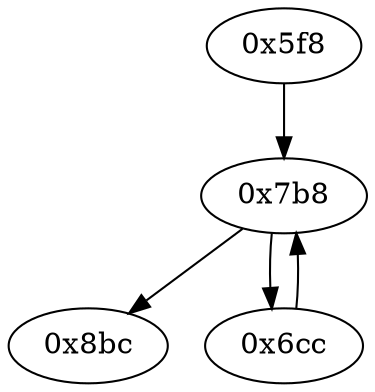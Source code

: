 strict digraph "" {
	graph ["edge"="{}",
		file="/Users/mark/Documents/deobfus-2019-ccs/ALL-CFG/small-programs/16b-1-2-1-1-dc-1-1-0/1528_recovered.dot",
		"graph"="{u'file': u'/Users/mark/Documents/deobfus-2019-ccs/ALL-CFG/small-programs/16b-1-2-1-1-dc-1-1-0/1528_recovered.dot'}",
		"node"="{u'opcode': u''}"
	];
	"0x8bc"	 [opcode="[u'ldr', u'ldr', u'add', u'bl', u'mov', u'sub', u'pop']"];
	"0x7b8"	 [opcode="[u'ldr', u'str', u'str', u'ldr', u'ldr', u'sub', u'ldr', u'mul', u'eor', u'and', u'mov', u'mov', u'cmp', u'mov', u'cmp', u'mov', \
u'mov', u'cmp', u'mov', u'mov', u'teq', u'mov', u'b']"];
	"0x7b8" -> "0x8bc";
	"0x6cc"	 [opcode="[u'ldr', u'mov', u'ldr', u'ldr', u'ldr', u'cmp', u'mov', u'rsb', u'mvn', u'mul', u'mov', u'mvn', u'orr', u'cmn', u'mov', u'teq', \
u'mov', u'mov', u'cmn', u'mov', u'mov', u'cmp', u'mov', u'b']"];
	"0x7b8" -> "0x6cc";
	"0x6cc" -> "0x7b8";
	"0x5f8"	 [opcode="[u'push', u'add', u'sub', u'ldr', u'ldr', u'ldr', u'ldr', u'ldr', u'ldr', u'mov', u'mvn', u'str', u'b']"];
	"0x5f8" -> "0x7b8";
}
